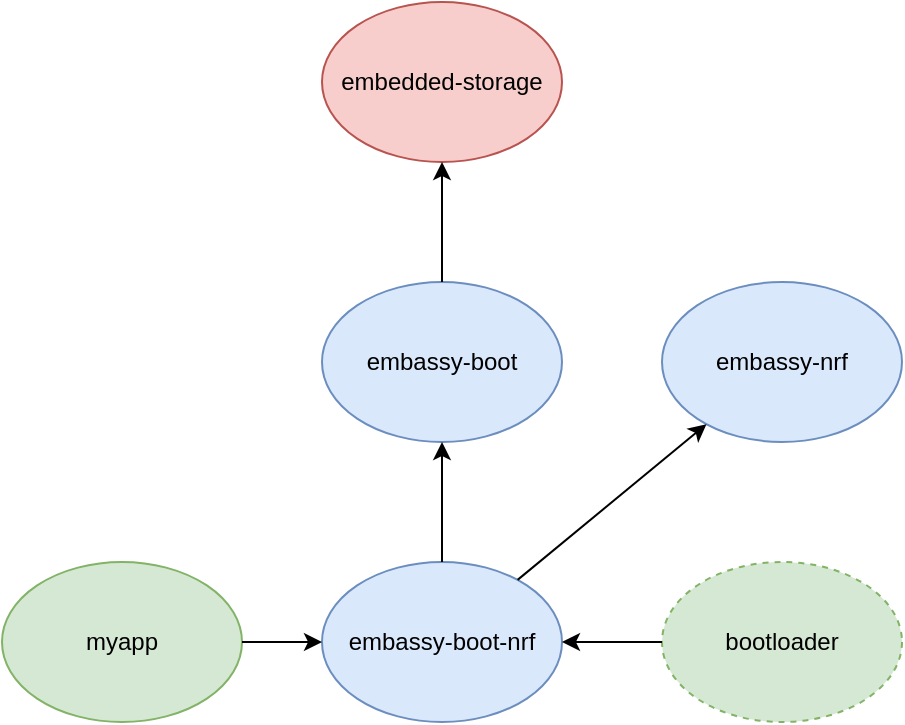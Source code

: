 <mxfile version="17.4.2" type="device"><diagram id="zLCrLmL0G2oJllgfM6gm" name="Page-1"><mxGraphModel dx="1773" dy="612" grid="1" gridSize="10" guides="1" tooltips="1" connect="1" arrows="1" fold="1" page="1" pageScale="1" pageWidth="827" pageHeight="1169" math="0" shadow="0"><root><mxCell id="0"/><mxCell id="1" parent="0"/><mxCell id="7If6UqsWYehd6UikGjk3-1" value="embassy-boot" style="ellipse;whiteSpace=wrap;html=1;fillColor=#dae8fc;strokeColor=#6c8ebf;" vertex="1" parent="1"><mxGeometry x="140" y="140" width="120" height="80" as="geometry"/></mxCell><mxCell id="7If6UqsWYehd6UikGjk3-2" value="embassy-boot-nrf" style="ellipse;whiteSpace=wrap;html=1;fillColor=#dae8fc;strokeColor=#6c8ebf;" vertex="1" parent="1"><mxGeometry x="140" y="280" width="120" height="80" as="geometry"/></mxCell><mxCell id="7If6UqsWYehd6UikGjk3-3" value="" style="endArrow=classic;html=1;rounded=0;" edge="1" parent="1" source="7If6UqsWYehd6UikGjk3-2" target="7If6UqsWYehd6UikGjk3-1"><mxGeometry width="50" height="50" relative="1" as="geometry"><mxPoint x="390" y="340" as="sourcePoint"/><mxPoint x="440" y="290" as="targetPoint"/></mxGeometry></mxCell><mxCell id="7If6UqsWYehd6UikGjk3-4" value="myapp" style="ellipse;whiteSpace=wrap;html=1;fillColor=#d5e8d4;strokeColor=#82b366;" vertex="1" parent="1"><mxGeometry x="-20" y="280" width="120" height="80" as="geometry"/></mxCell><mxCell id="7If6UqsWYehd6UikGjk3-5" value="" style="endArrow=classic;html=1;rounded=0;" edge="1" parent="1" source="7If6UqsWYehd6UikGjk3-4" target="7If6UqsWYehd6UikGjk3-2"><mxGeometry width="50" height="50" relative="1" as="geometry"><mxPoint x="390" y="340" as="sourcePoint"/><mxPoint x="440" y="290" as="targetPoint"/></mxGeometry></mxCell><mxCell id="7If6UqsWYehd6UikGjk3-6" value="bootloader" style="ellipse;whiteSpace=wrap;html=1;fillColor=#d5e8d4;strokeColor=#82b366;dashed=1;" vertex="1" parent="1"><mxGeometry x="310" y="280" width="120" height="80" as="geometry"/></mxCell><mxCell id="7If6UqsWYehd6UikGjk3-7" value="" style="endArrow=classic;html=1;rounded=0;" edge="1" parent="1" source="7If6UqsWYehd6UikGjk3-6" target="7If6UqsWYehd6UikGjk3-2"><mxGeometry width="50" height="50" relative="1" as="geometry"><mxPoint x="137.287" y="424.376" as="sourcePoint"/><mxPoint x="182.621" y="365.593" as="targetPoint"/></mxGeometry></mxCell><mxCell id="7If6UqsWYehd6UikGjk3-8" value="embassy-nrf" style="ellipse;whiteSpace=wrap;html=1;fillColor=#dae8fc;strokeColor=#6c8ebf;" vertex="1" parent="1"><mxGeometry x="310" y="140" width="120" height="80" as="geometry"/></mxCell><mxCell id="7If6UqsWYehd6UikGjk3-9" value="" style="endArrow=classic;html=1;rounded=0;" edge="1" parent="1" source="7If6UqsWYehd6UikGjk3-2" target="7If6UqsWYehd6UikGjk3-8"><mxGeometry width="50" height="50" relative="1" as="geometry"><mxPoint x="282.713" y="424.376" as="sourcePoint"/><mxPoint x="237.379" y="365.593" as="targetPoint"/></mxGeometry></mxCell><mxCell id="7If6UqsWYehd6UikGjk3-10" value="embedded-storage" style="ellipse;whiteSpace=wrap;html=1;fillColor=#f8cecc;strokeColor=#b85450;" vertex="1" parent="1"><mxGeometry x="140" width="120" height="80" as="geometry"/></mxCell><mxCell id="7If6UqsWYehd6UikGjk3-11" value="" style="endArrow=classic;html=1;rounded=0;" edge="1" parent="1" source="7If6UqsWYehd6UikGjk3-1" target="7If6UqsWYehd6UikGjk3-10"><mxGeometry width="50" height="50" relative="1" as="geometry"><mxPoint x="210" y="290" as="sourcePoint"/><mxPoint x="210" y="230" as="targetPoint"/></mxGeometry></mxCell></root></mxGraphModel></diagram></mxfile>